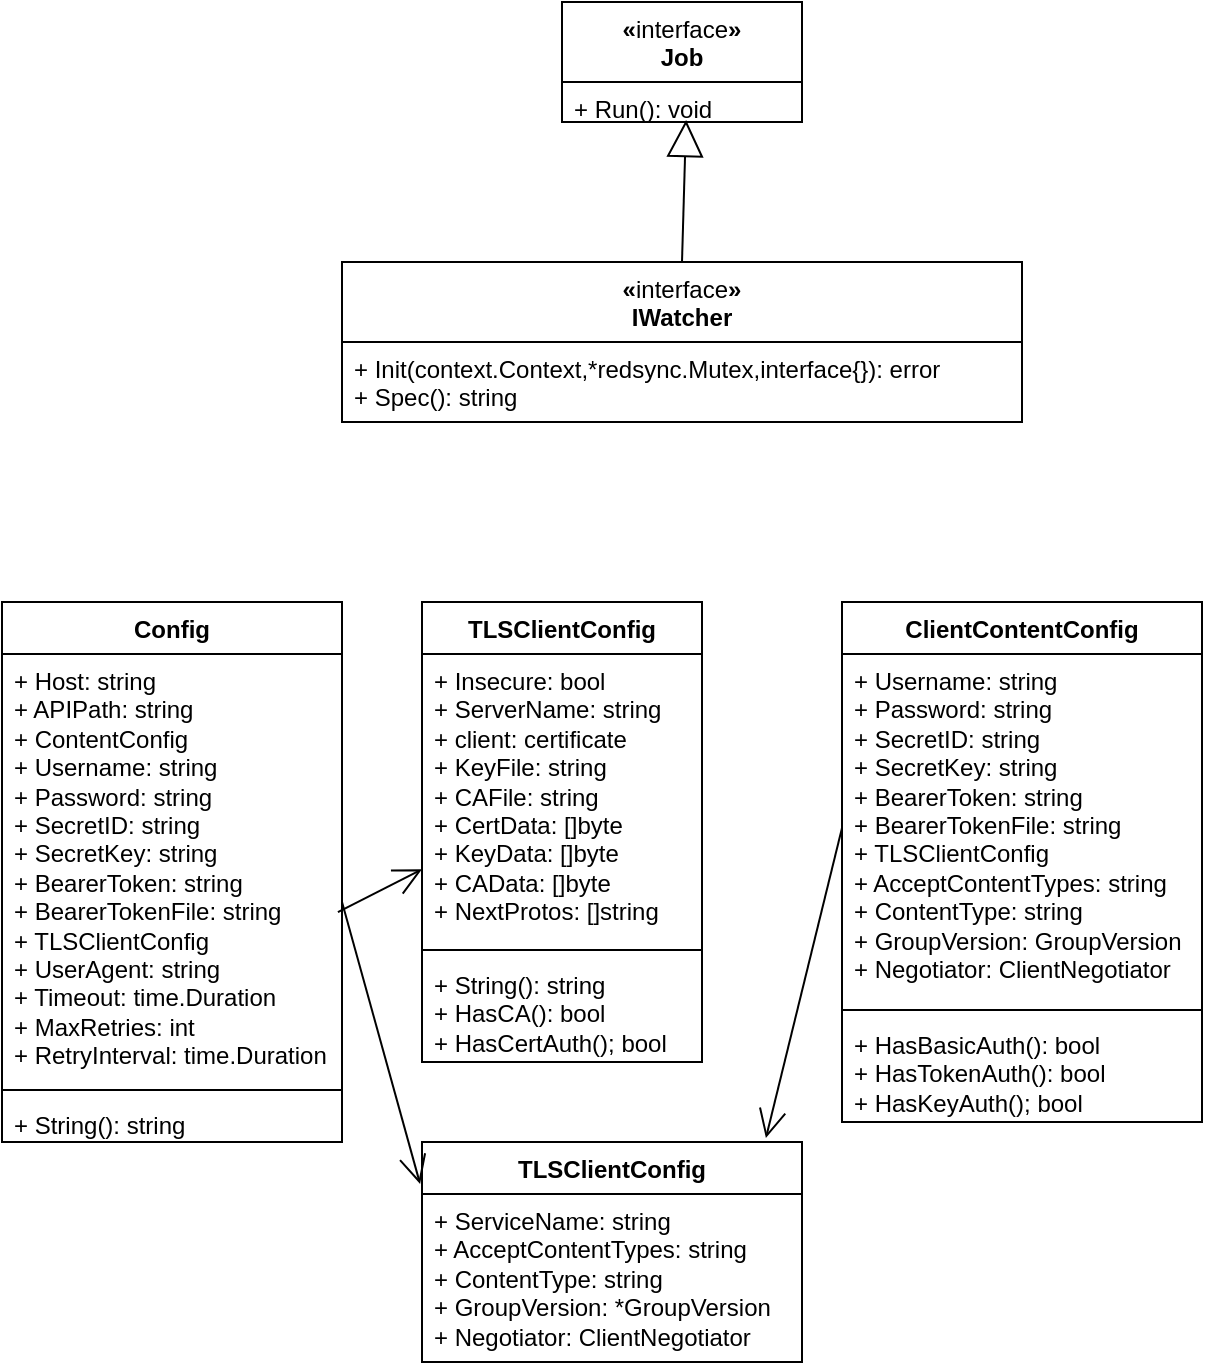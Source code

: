 <mxfile version="24.0.3" type="github">
  <diagram id="C5RBs43oDa-KdzZeNtuy" name="Page-1">
    <mxGraphModel dx="1242" dy="786" grid="1" gridSize="10" guides="1" tooltips="1" connect="1" arrows="1" fold="1" page="1" pageScale="1" pageWidth="827" pageHeight="1169" math="0" shadow="0">
      <root>
        <mxCell id="WIyWlLk6GJQsqaUBKTNV-0" />
        <mxCell id="WIyWlLk6GJQsqaUBKTNV-1" parent="WIyWlLk6GJQsqaUBKTNV-0" />
        <mxCell id="h0Dq9016yh8tiO814EDE-0" value="«&lt;span style=&quot;font-weight: normal;&quot;&gt;interface&lt;/span&gt;»&lt;br style=&quot;--tw-border-spacing-x: 0; --tw-border-spacing-y: 0; --tw-translate-x: 0; --tw-translate-y: 0; --tw-rotate: 0; --tw-skew-x: 0; --tw-skew-y: 0; --tw-scale-x: 1; --tw-scale-y: 1; --tw-pan-x: ; --tw-pan-y: ; --tw-pinch-zoom: ; --tw-scroll-snap-strictness: proximity; --tw-gradient-from-position: ; --tw-gradient-via-position: ; --tw-gradient-to-position: ; --tw-ordinal: ; --tw-slashed-zero: ; --tw-numeric-figure: ; --tw-numeric-spacing: ; --tw-numeric-fraction: ; --tw-ring-inset: ; --tw-ring-offset-width: 0px; --tw-ring-offset-color: #fff; --tw-ring-color: rgb(59 130 246 / .5); --tw-ring-offset-shadow: 0 0 #0000; --tw-ring-shadow: 0 0 #0000; --tw-shadow: 0 0 #0000; --tw-shadow-colored: 0 0 #0000; --tw-blur: ; --tw-brightness: ; --tw-contrast: ; --tw-grayscale: ; --tw-hue-rotate: ; --tw-invert: ; --tw-saturate: ; --tw-sepia: ; --tw-drop-shadow: ; --tw-backdrop-blur: ; --tw-backdrop-brightness: ; --tw-backdrop-contrast: ; --tw-backdrop-grayscale: ; --tw-backdrop-hue-rotate: ; --tw-backdrop-invert: ; --tw-backdrop-opacity: ; --tw-backdrop-saturate: ; --tw-backdrop-sepia: ; border-color: var(--border-color); font-weight: 400;&quot;&gt;IWatcher" style="swimlane;fontStyle=1;align=center;verticalAlign=top;childLayout=stackLayout;horizontal=1;startSize=40;horizontalStack=0;resizeParent=1;resizeParentMax=0;resizeLast=0;collapsible=1;marginBottom=0;whiteSpace=wrap;html=1;" vertex="1" parent="WIyWlLk6GJQsqaUBKTNV-1">
          <mxGeometry x="260" y="300" width="340" height="80" as="geometry" />
        </mxCell>
        <mxCell id="h0Dq9016yh8tiO814EDE-1" value="+ Init(context.Context,*redsync.Mutex,interface{}): error&lt;br&gt;+ Spec(): string" style="text;strokeColor=none;fillColor=none;align=left;verticalAlign=top;spacingLeft=4;spacingRight=4;overflow=hidden;rotatable=0;points=[[0,0.5],[1,0.5]];portConstraint=eastwest;whiteSpace=wrap;html=1;" vertex="1" parent="h0Dq9016yh8tiO814EDE-0">
          <mxGeometry y="40" width="340" height="40" as="geometry" />
        </mxCell>
        <mxCell id="h0Dq9016yh8tiO814EDE-2" value="«&lt;span style=&quot;font-weight: normal;&quot;&gt;interface&lt;/span&gt;»&lt;br style=&quot;--tw-border-spacing-x: 0; --tw-border-spacing-y: 0; --tw-translate-x: 0; --tw-translate-y: 0; --tw-rotate: 0; --tw-skew-x: 0; --tw-skew-y: 0; --tw-scale-x: 1; --tw-scale-y: 1; --tw-pan-x: ; --tw-pan-y: ; --tw-pinch-zoom: ; --tw-scroll-snap-strictness: proximity; --tw-gradient-from-position: ; --tw-gradient-via-position: ; --tw-gradient-to-position: ; --tw-ordinal: ; --tw-slashed-zero: ; --tw-numeric-figure: ; --tw-numeric-spacing: ; --tw-numeric-fraction: ; --tw-ring-inset: ; --tw-ring-offset-width: 0px; --tw-ring-offset-color: #fff; --tw-ring-color: rgb(59 130 246 / .5); --tw-ring-offset-shadow: 0 0 #0000; --tw-ring-shadow: 0 0 #0000; --tw-shadow: 0 0 #0000; --tw-shadow-colored: 0 0 #0000; --tw-blur: ; --tw-brightness: ; --tw-contrast: ; --tw-grayscale: ; --tw-hue-rotate: ; --tw-invert: ; --tw-saturate: ; --tw-sepia: ; --tw-drop-shadow: ; --tw-backdrop-blur: ; --tw-backdrop-brightness: ; --tw-backdrop-contrast: ; --tw-backdrop-grayscale: ; --tw-backdrop-hue-rotate: ; --tw-backdrop-invert: ; --tw-backdrop-opacity: ; --tw-backdrop-saturate: ; --tw-backdrop-sepia: ; border-color: var(--border-color); font-weight: 400;&quot;&gt;Job" style="swimlane;fontStyle=1;align=center;verticalAlign=top;childLayout=stackLayout;horizontal=1;startSize=40;horizontalStack=0;resizeParent=1;resizeParentMax=0;resizeLast=0;collapsible=1;marginBottom=0;whiteSpace=wrap;html=1;" vertex="1" parent="WIyWlLk6GJQsqaUBKTNV-1">
          <mxGeometry x="370" y="170" width="120" height="60" as="geometry" />
        </mxCell>
        <mxCell id="h0Dq9016yh8tiO814EDE-3" value="+ Run(): void" style="text;strokeColor=none;fillColor=none;align=left;verticalAlign=top;spacingLeft=4;spacingRight=4;overflow=hidden;rotatable=0;points=[[0,0.5],[1,0.5]];portConstraint=eastwest;whiteSpace=wrap;html=1;" vertex="1" parent="h0Dq9016yh8tiO814EDE-2">
          <mxGeometry y="40" width="120" height="20" as="geometry" />
        </mxCell>
        <mxCell id="h0Dq9016yh8tiO814EDE-4" value="" style="endArrow=block;endSize=16;endFill=0;html=1;rounded=0;exitX=0.5;exitY=0;exitDx=0;exitDy=0;entryX=0.517;entryY=0.95;entryDx=0;entryDy=0;entryPerimeter=0;" edge="1" parent="WIyWlLk6GJQsqaUBKTNV-1" source="h0Dq9016yh8tiO814EDE-0" target="h0Dq9016yh8tiO814EDE-3">
          <mxGeometry x="0.014" width="160" relative="1" as="geometry">
            <mxPoint x="510" y="390" as="sourcePoint" />
            <mxPoint x="670" y="390" as="targetPoint" />
            <mxPoint as="offset" />
          </mxGeometry>
        </mxCell>
        <mxCell id="h0Dq9016yh8tiO814EDE-5" value="Config" style="swimlane;fontStyle=1;align=center;verticalAlign=top;childLayout=stackLayout;horizontal=1;startSize=26;horizontalStack=0;resizeParent=1;resizeParentMax=0;resizeLast=0;collapsible=1;marginBottom=0;whiteSpace=wrap;html=1;" vertex="1" parent="WIyWlLk6GJQsqaUBKTNV-1">
          <mxGeometry x="90" y="470" width="170" height="270" as="geometry" />
        </mxCell>
        <mxCell id="h0Dq9016yh8tiO814EDE-6" value="&lt;div&gt;&lt;div&gt;+ Host: string&lt;/div&gt;&lt;div&gt;&lt;span style=&quot;white-space: normal;&quot;&gt;+ APIPath: string&lt;/span&gt;&lt;/div&gt;&lt;div&gt;&lt;span style=&quot;white-space: normal;&quot;&gt;+ ContentConfig&lt;/span&gt;&lt;/div&gt;&lt;div&gt;&lt;span style=&quot;white-space: normal;&quot;&gt;+ Username: string&lt;/span&gt;&lt;/div&gt;&lt;div&gt;&lt;span style=&quot;white-space: normal;&quot;&gt;+ Password: string&lt;/span&gt;&lt;/div&gt;&lt;div&gt;&lt;span style=&quot;background-color: initial;&quot;&gt;+ SecretID: string&lt;/span&gt;&lt;br&gt;&lt;/div&gt;&lt;div&gt;&lt;span style=&quot;white-space: normal;&quot;&gt;+ SecretKey: string&lt;/span&gt;&lt;/div&gt;&lt;div&gt;&lt;span style=&quot;white-space: normal;&quot;&gt;+ BearerToken: string&lt;/span&gt;&lt;/div&gt;&lt;div&gt;&lt;span style=&quot;background-color: initial;&quot;&gt;+ BearerTokenFile: string&lt;/span&gt;&lt;/div&gt;&lt;div&gt;&lt;span style=&quot;background-color: initial;&quot;&gt;+ TLSClientConfig&lt;/span&gt;&lt;br&gt;&lt;/div&gt;&lt;div&gt;&lt;span style=&quot;background-color: initial;&quot;&gt;+ UserAgent: string&lt;/span&gt;&lt;br&gt;&lt;/div&gt;&lt;div&gt;&lt;span style=&quot;background-color: initial;&quot;&gt;+ Timeout: time.Duration&lt;/span&gt;&lt;br&gt;&lt;/div&gt;&lt;div&gt;&lt;span style=&quot;white-space: normal;&quot;&gt;+ MaxRetries: int&lt;/span&gt;&lt;/div&gt;&lt;div&gt;&lt;span style=&quot;white-space: normal;&quot;&gt;+ RetryInterval: time.Duration&lt;/span&gt;&lt;/div&gt;&lt;/div&gt;&lt;div&gt;&lt;br&gt;&lt;/div&gt;" style="text;strokeColor=none;fillColor=none;align=left;verticalAlign=top;spacingLeft=4;spacingRight=4;overflow=hidden;rotatable=0;points=[[0,0.5],[1,0.5]];portConstraint=eastwest;whiteSpace=wrap;html=1;" vertex="1" parent="h0Dq9016yh8tiO814EDE-5">
          <mxGeometry y="26" width="170" height="214" as="geometry" />
        </mxCell>
        <mxCell id="h0Dq9016yh8tiO814EDE-7" value="" style="line;strokeWidth=1;fillColor=none;align=left;verticalAlign=middle;spacingTop=-1;spacingLeft=3;spacingRight=3;rotatable=0;labelPosition=right;points=[];portConstraint=eastwest;strokeColor=inherit;" vertex="1" parent="h0Dq9016yh8tiO814EDE-5">
          <mxGeometry y="240" width="170" height="8" as="geometry" />
        </mxCell>
        <mxCell id="h0Dq9016yh8tiO814EDE-8" value="+ String(): string&lt;div&gt;&lt;br/&gt;&lt;/div&gt;" style="text;strokeColor=none;fillColor=none;align=left;verticalAlign=top;spacingLeft=4;spacingRight=4;overflow=hidden;rotatable=0;points=[[0,0.5],[1,0.5]];portConstraint=eastwest;whiteSpace=wrap;html=1;" vertex="1" parent="h0Dq9016yh8tiO814EDE-5">
          <mxGeometry y="248" width="170" height="22" as="geometry" />
        </mxCell>
        <mxCell id="h0Dq9016yh8tiO814EDE-15" value="TLSClientConfig" style="swimlane;fontStyle=1;align=center;verticalAlign=top;childLayout=stackLayout;horizontal=1;startSize=26;horizontalStack=0;resizeParent=1;resizeParentMax=0;resizeLast=0;collapsible=1;marginBottom=0;whiteSpace=wrap;html=1;" vertex="1" parent="WIyWlLk6GJQsqaUBKTNV-1">
          <mxGeometry x="300" y="470" width="140" height="230" as="geometry" />
        </mxCell>
        <mxCell id="h0Dq9016yh8tiO814EDE-16" value="&lt;div&gt;+ Insecure: bool&lt;/div&gt;&lt;div&gt;&lt;span style=&quot;background-color: initial;&quot;&gt;+ ServerName: string&lt;/span&gt;&lt;/div&gt;&lt;div&gt;&lt;span style=&quot;background-color: initial;&quot;&gt;+ client: certificate&amp;nbsp;&lt;/span&gt;&lt;/div&gt;&lt;div&gt;&lt;span style=&quot;background-color: initial;&quot;&gt;+ KeyFile: string&lt;/span&gt;&lt;/div&gt;&lt;div&gt;&lt;span style=&quot;background-color: initial;&quot;&gt;+ CAFile: string&lt;/span&gt;&lt;br&gt;&lt;/div&gt;&lt;div&gt;&lt;span style=&quot;background-color: initial;&quot;&gt;+ CertData: []byte&lt;/span&gt;&lt;br&gt;&lt;/div&gt;&lt;div&gt;&lt;span style=&quot;background-color: initial;&quot;&gt;+ KeyData: []byte&lt;/span&gt;&lt;br&gt;&lt;/div&gt;&lt;div&gt;&lt;span style=&quot;background-color: initial;&quot;&gt;+ CAData: []byte&lt;/span&gt;&lt;br&gt;&lt;/div&gt;&lt;div&gt;&lt;span style=&quot;background-color: initial;&quot;&gt;+ NextProtos: []string&lt;/span&gt;&lt;br&gt;&lt;/div&gt;" style="text;strokeColor=none;fillColor=none;align=left;verticalAlign=top;spacingLeft=4;spacingRight=4;overflow=hidden;rotatable=0;points=[[0,0.5],[1,0.5]];portConstraint=eastwest;whiteSpace=wrap;html=1;" vertex="1" parent="h0Dq9016yh8tiO814EDE-15">
          <mxGeometry y="26" width="140" height="144" as="geometry" />
        </mxCell>
        <mxCell id="h0Dq9016yh8tiO814EDE-17" value="" style="line;strokeWidth=1;fillColor=none;align=left;verticalAlign=middle;spacingTop=-1;spacingLeft=3;spacingRight=3;rotatable=0;labelPosition=right;points=[];portConstraint=eastwest;strokeColor=inherit;" vertex="1" parent="h0Dq9016yh8tiO814EDE-15">
          <mxGeometry y="170" width="140" height="8" as="geometry" />
        </mxCell>
        <mxCell id="h0Dq9016yh8tiO814EDE-18" value="+ String(): string&lt;div&gt;+ HasCA(): bool&lt;/div&gt;&lt;div&gt;+&amp;nbsp;HasCertAuth(); bool&lt;/div&gt;&lt;div&gt;&lt;div&gt;&lt;br&gt;&lt;/div&gt;&lt;/div&gt;" style="text;strokeColor=none;fillColor=none;align=left;verticalAlign=top;spacingLeft=4;spacingRight=4;overflow=hidden;rotatable=0;points=[[0,0.5],[1,0.5]];portConstraint=eastwest;whiteSpace=wrap;html=1;" vertex="1" parent="h0Dq9016yh8tiO814EDE-15">
          <mxGeometry y="178" width="140" height="52" as="geometry" />
        </mxCell>
        <mxCell id="h0Dq9016yh8tiO814EDE-19" value="TLSClientConfig" style="swimlane;fontStyle=1;align=center;verticalAlign=top;childLayout=stackLayout;horizontal=1;startSize=26;horizontalStack=0;resizeParent=1;resizeParentMax=0;resizeLast=0;collapsible=1;marginBottom=0;whiteSpace=wrap;html=1;" vertex="1" parent="WIyWlLk6GJQsqaUBKTNV-1">
          <mxGeometry x="300" y="740" width="190" height="110" as="geometry" />
        </mxCell>
        <mxCell id="h0Dq9016yh8tiO814EDE-20" value="&lt;div&gt;&lt;div&gt;+ ServiceName: string&lt;/div&gt;&lt;div&gt;&lt;span style=&quot;white-space: normal;&quot;&gt;+ AcceptContentTypes: string&lt;/span&gt;&lt;/div&gt;&lt;div&gt;&lt;span style=&quot;white-space: normal;&quot;&gt;+ ContentType: string&lt;/span&gt;&lt;/div&gt;&lt;div&gt;&lt;span style=&quot;white-space: normal;&quot;&gt;+ GroupVersion: *GroupVersion&lt;/span&gt;&lt;/div&gt;&lt;div&gt;&lt;span style=&quot;white-space: normal;&quot;&gt;+ Negotiator: ClientNegotiator&lt;/span&gt;&lt;/div&gt;&lt;/div&gt;" style="text;strokeColor=none;fillColor=none;align=left;verticalAlign=top;spacingLeft=4;spacingRight=4;overflow=hidden;rotatable=0;points=[[0,0.5],[1,0.5]];portConstraint=eastwest;whiteSpace=wrap;html=1;" vertex="1" parent="h0Dq9016yh8tiO814EDE-19">
          <mxGeometry y="26" width="190" height="84" as="geometry" />
        </mxCell>
        <mxCell id="h0Dq9016yh8tiO814EDE-26" value="ClientContentConfig" style="swimlane;fontStyle=1;align=center;verticalAlign=top;childLayout=stackLayout;horizontal=1;startSize=26;horizontalStack=0;resizeParent=1;resizeParentMax=0;resizeLast=0;collapsible=1;marginBottom=0;whiteSpace=wrap;html=1;" vertex="1" parent="WIyWlLk6GJQsqaUBKTNV-1">
          <mxGeometry x="510" y="470" width="180" height="260" as="geometry" />
        </mxCell>
        <mxCell id="h0Dq9016yh8tiO814EDE-27" value="&lt;div&gt;&lt;div&gt;+ Username: string&lt;/div&gt;&lt;div&gt;+ Password: string&lt;/div&gt;&lt;div&gt;+ SecretID: string&lt;/div&gt;&lt;div&gt;+ SecretKey: string&lt;/div&gt;&lt;div&gt;+ BearerToken: string&lt;br&gt;&lt;/div&gt;&lt;div&gt;+ BearerTokenFile: string&lt;/div&gt;&lt;div&gt;+ TLSClientConfig&lt;br&gt;&lt;/div&gt;&lt;div&gt;+ AcceptContentTypes: string&lt;/div&gt;&lt;div&gt;&lt;div&gt;+ ContentType: string&lt;/div&gt;&lt;div&gt;+ GroupVersion: GroupVersion&lt;/div&gt;&lt;div&gt;+ Negotiator: ClientNegotiator&lt;/div&gt;&lt;/div&gt;&lt;/div&gt;" style="text;strokeColor=none;fillColor=none;align=left;verticalAlign=top;spacingLeft=4;spacingRight=4;overflow=hidden;rotatable=0;points=[[0,0.5],[1,0.5]];portConstraint=eastwest;whiteSpace=wrap;html=1;" vertex="1" parent="h0Dq9016yh8tiO814EDE-26">
          <mxGeometry y="26" width="180" height="174" as="geometry" />
        </mxCell>
        <mxCell id="h0Dq9016yh8tiO814EDE-28" value="" style="line;strokeWidth=1;fillColor=none;align=left;verticalAlign=middle;spacingTop=-1;spacingLeft=3;spacingRight=3;rotatable=0;labelPosition=right;points=[];portConstraint=eastwest;strokeColor=inherit;" vertex="1" parent="h0Dq9016yh8tiO814EDE-26">
          <mxGeometry y="200" width="180" height="8" as="geometry" />
        </mxCell>
        <mxCell id="h0Dq9016yh8tiO814EDE-29" value="+ HasBasicAuth(): bool&lt;div&gt;+ HasTokenAuth(): bool&lt;/div&gt;&lt;div&gt;+&amp;nbsp;HasKeyAuth(); bool&lt;/div&gt;&lt;div&gt;&lt;div&gt;&lt;br&gt;&lt;/div&gt;&lt;/div&gt;" style="text;strokeColor=none;fillColor=none;align=left;verticalAlign=top;spacingLeft=4;spacingRight=4;overflow=hidden;rotatable=0;points=[[0,0.5],[1,0.5]];portConstraint=eastwest;whiteSpace=wrap;html=1;" vertex="1" parent="h0Dq9016yh8tiO814EDE-26">
          <mxGeometry y="208" width="180" height="52" as="geometry" />
        </mxCell>
        <mxCell id="h0Dq9016yh8tiO814EDE-30" value="" style="endArrow=open;endFill=1;endSize=12;html=1;rounded=0;exitX=0.988;exitY=0.603;exitDx=0;exitDy=0;exitPerimeter=0;" edge="1" parent="WIyWlLk6GJQsqaUBKTNV-1" source="h0Dq9016yh8tiO814EDE-6" target="h0Dq9016yh8tiO814EDE-16">
          <mxGeometry width="160" relative="1" as="geometry">
            <mxPoint x="330" y="860" as="sourcePoint" />
            <mxPoint x="490" y="860" as="targetPoint" />
          </mxGeometry>
        </mxCell>
        <mxCell id="h0Dq9016yh8tiO814EDE-32" value="" style="endArrow=open;endFill=1;endSize=12;html=1;rounded=0;entryX=-0.005;entryY=-0.06;entryDx=0;entryDy=0;entryPerimeter=0;" edge="1" parent="WIyWlLk6GJQsqaUBKTNV-1" target="h0Dq9016yh8tiO814EDE-20">
          <mxGeometry width="160" relative="1" as="geometry">
            <mxPoint x="260" y="620" as="sourcePoint" />
            <mxPoint x="310" y="614" as="targetPoint" />
          </mxGeometry>
        </mxCell>
        <mxCell id="h0Dq9016yh8tiO814EDE-33" value="" style="endArrow=open;endFill=1;endSize=12;html=1;rounded=0;exitX=0;exitY=0.5;exitDx=0;exitDy=0;entryX=0.905;entryY=-0.018;entryDx=0;entryDy=0;entryPerimeter=0;" edge="1" parent="WIyWlLk6GJQsqaUBKTNV-1" source="h0Dq9016yh8tiO814EDE-27" target="h0Dq9016yh8tiO814EDE-19">
          <mxGeometry width="160" relative="1" as="geometry">
            <mxPoint x="278" y="645" as="sourcePoint" />
            <mxPoint x="320" y="624" as="targetPoint" />
          </mxGeometry>
        </mxCell>
      </root>
    </mxGraphModel>
  </diagram>
</mxfile>
